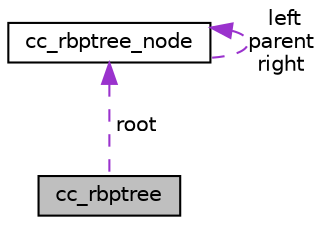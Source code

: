 digraph "cc_rbptree"
{
 // LATEX_PDF_SIZE
  edge [fontname="Helvetica",fontsize="10",labelfontname="Helvetica",labelfontsize="10"];
  node [fontname="Helvetica",fontsize="10",shape=record];
  Node1 [label="cc_rbptree",height=0.2,width=0.4,color="black", fillcolor="grey75", style="filled", fontcolor="black",tooltip=" "];
  Node2 -> Node1 [dir="back",color="darkorchid3",fontsize="10",style="dashed",label=" root" ,fontname="Helvetica"];
  Node2 [label="cc_rbptree_node",height=0.2,width=0.4,color="black", fillcolor="white", style="filled",URL="$structcc__rbptree__node.html",tooltip=" "];
  Node2 -> Node2 [dir="back",color="darkorchid3",fontsize="10",style="dashed",label=" left\nparent\nright" ,fontname="Helvetica"];
}
